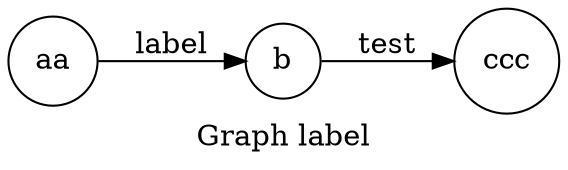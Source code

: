digraph G {
    node [shape=circle];
    a -> b [label="label",lblstyle="draw=red,cross out"];
    b -> c [label="test",lblstyle="below=0.5cm,rotate=20,fill=blue!20"];
    a [label="aa",lblstyle="blue"];
    b [lblstyle="font=\Huge"];
    c [label="ccc", lblstyle="red,rotate=90"];
    rankdir=LR;
    label="Graph label";
    lblstyle="draw,fill=red!20";
}